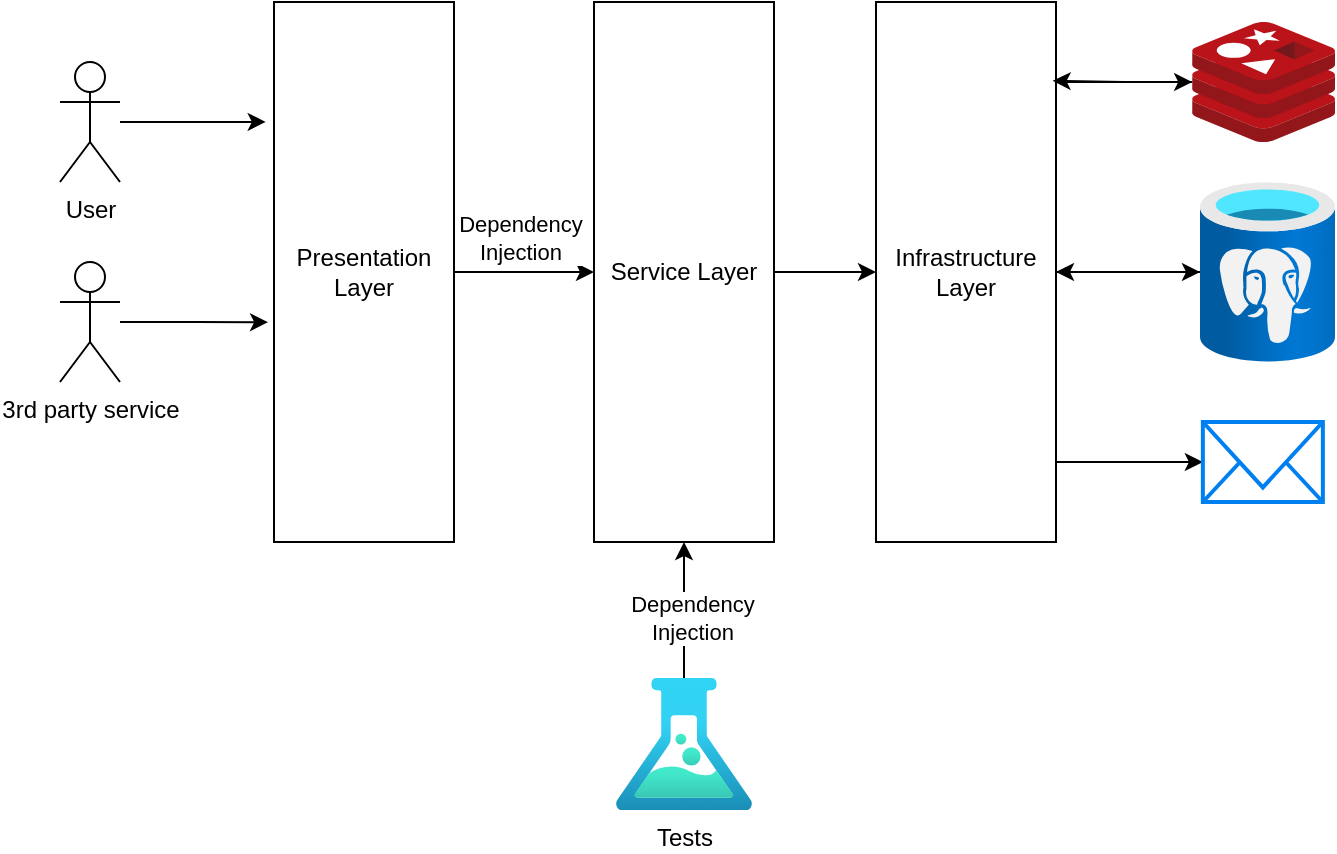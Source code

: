<mxfile version="22.1.3" type="device">
  <diagram name="Page-1" id="Mny_Opjzbi58poqNR5SG">
    <mxGraphModel dx="1195" dy="683" grid="0" gridSize="10" guides="1" tooltips="1" connect="1" arrows="1" fold="1" page="1" pageScale="1" pageWidth="850" pageHeight="1100" math="0" shadow="0">
      <root>
        <mxCell id="0" />
        <mxCell id="1" parent="0" />
        <mxCell id="5iEmQtaScxaIL915Qbdv-1" value="" style="image;sketch=0;aspect=fixed;html=1;points=[];align=center;fontSize=12;image=img/lib/mscae/Cache_Redis_Product.svg;" vertex="1" parent="1">
          <mxGeometry x="706.07" y="230" width="71.43" height="60" as="geometry" />
        </mxCell>
        <mxCell id="5iEmQtaScxaIL915Qbdv-19" style="edgeStyle=orthogonalEdgeStyle;rounded=0;orthogonalLoop=1;jettySize=auto;html=1;" edge="1" parent="1" source="5iEmQtaScxaIL915Qbdv-2" target="5iEmQtaScxaIL915Qbdv-15">
          <mxGeometry relative="1" as="geometry" />
        </mxCell>
        <mxCell id="5iEmQtaScxaIL915Qbdv-2" value="" style="image;aspect=fixed;html=1;points=[];align=center;fontSize=12;image=img/lib/azure2/databases/Azure_Database_PostgreSQL_Server.svg;" vertex="1" parent="1">
          <mxGeometry x="710" y="310" width="67.5" height="90" as="geometry" />
        </mxCell>
        <mxCell id="5iEmQtaScxaIL915Qbdv-6" value="3rd party service" style="shape=umlActor;verticalLabelPosition=bottom;verticalAlign=top;html=1;outlineConnect=0;" vertex="1" parent="1">
          <mxGeometry x="140" y="350" width="30" height="60" as="geometry" />
        </mxCell>
        <mxCell id="5iEmQtaScxaIL915Qbdv-20" style="edgeStyle=orthogonalEdgeStyle;rounded=0;orthogonalLoop=1;jettySize=auto;html=1;" edge="1" parent="1" source="5iEmQtaScxaIL915Qbdv-12" target="5iEmQtaScxaIL915Qbdv-14">
          <mxGeometry relative="1" as="geometry" />
        </mxCell>
        <mxCell id="5iEmQtaScxaIL915Qbdv-33" value="&lt;div&gt;Dependency&lt;/div&gt;&lt;div&gt;Injection&lt;br&gt;&lt;/div&gt;" style="edgeLabel;html=1;align=center;verticalAlign=middle;resizable=0;points=[];" vertex="1" connectable="0" parent="5iEmQtaScxaIL915Qbdv-20">
          <mxGeometry x="-0.121" y="1" relative="1" as="geometry">
            <mxPoint x="2" y="-16" as="offset" />
          </mxGeometry>
        </mxCell>
        <mxCell id="5iEmQtaScxaIL915Qbdv-12" value="&lt;div&gt;Presentation&lt;/div&gt;&lt;div&gt;Layer&lt;br&gt;&lt;/div&gt;" style="rounded=0;whiteSpace=wrap;html=1;" vertex="1" parent="1">
          <mxGeometry x="247" y="220" width="90" height="270" as="geometry" />
        </mxCell>
        <mxCell id="5iEmQtaScxaIL915Qbdv-21" style="edgeStyle=orthogonalEdgeStyle;rounded=0;orthogonalLoop=1;jettySize=auto;html=1;entryX=0;entryY=0.5;entryDx=0;entryDy=0;" edge="1" parent="1" source="5iEmQtaScxaIL915Qbdv-14" target="5iEmQtaScxaIL915Qbdv-15">
          <mxGeometry relative="1" as="geometry" />
        </mxCell>
        <mxCell id="5iEmQtaScxaIL915Qbdv-14" value="Service Layer" style="rounded=0;whiteSpace=wrap;html=1;" vertex="1" parent="1">
          <mxGeometry x="407" y="220" width="90" height="270" as="geometry" />
        </mxCell>
        <mxCell id="5iEmQtaScxaIL915Qbdv-18" style="edgeStyle=orthogonalEdgeStyle;rounded=0;orthogonalLoop=1;jettySize=auto;html=1;" edge="1" parent="1" source="5iEmQtaScxaIL915Qbdv-15" target="5iEmQtaScxaIL915Qbdv-2">
          <mxGeometry relative="1" as="geometry" />
        </mxCell>
        <mxCell id="5iEmQtaScxaIL915Qbdv-28" style="edgeStyle=orthogonalEdgeStyle;rounded=0;orthogonalLoop=1;jettySize=auto;html=1;" edge="1" parent="1" source="5iEmQtaScxaIL915Qbdv-15" target="5iEmQtaScxaIL915Qbdv-1">
          <mxGeometry relative="1" as="geometry">
            <Array as="points">
              <mxPoint x="640" y="260" />
              <mxPoint x="640" y="260" />
            </Array>
          </mxGeometry>
        </mxCell>
        <mxCell id="5iEmQtaScxaIL915Qbdv-32" style="edgeStyle=orthogonalEdgeStyle;rounded=0;orthogonalLoop=1;jettySize=auto;html=1;" edge="1" parent="1" source="5iEmQtaScxaIL915Qbdv-15" target="5iEmQtaScxaIL915Qbdv-30">
          <mxGeometry relative="1" as="geometry">
            <Array as="points">
              <mxPoint x="650" y="450" />
              <mxPoint x="650" y="450" />
            </Array>
          </mxGeometry>
        </mxCell>
        <mxCell id="5iEmQtaScxaIL915Qbdv-15" value="&lt;div&gt;Infrastructure&lt;/div&gt;&lt;div&gt;Layer&lt;br&gt;&lt;/div&gt;" style="rounded=0;whiteSpace=wrap;html=1;" vertex="1" parent="1">
          <mxGeometry x="548" y="220" width="90" height="270" as="geometry" />
        </mxCell>
        <mxCell id="5iEmQtaScxaIL915Qbdv-17" style="edgeStyle=orthogonalEdgeStyle;rounded=0;orthogonalLoop=1;jettySize=auto;html=1;" edge="1" parent="1" source="5iEmQtaScxaIL915Qbdv-16" target="5iEmQtaScxaIL915Qbdv-14">
          <mxGeometry relative="1" as="geometry" />
        </mxCell>
        <mxCell id="5iEmQtaScxaIL915Qbdv-34" value="&lt;div&gt;Dependency&lt;/div&gt;Injection" style="edgeLabel;html=1;align=center;verticalAlign=middle;resizable=0;points=[];" vertex="1" connectable="0" parent="5iEmQtaScxaIL915Qbdv-17">
          <mxGeometry x="-0.105" y="-4" relative="1" as="geometry">
            <mxPoint as="offset" />
          </mxGeometry>
        </mxCell>
        <mxCell id="5iEmQtaScxaIL915Qbdv-16" value="Tests" style="image;aspect=fixed;html=1;points=[];align=center;fontSize=12;image=img/lib/azure2/general/Load_Test.svg;" vertex="1" parent="1">
          <mxGeometry x="418" y="558" width="68" height="66" as="geometry" />
        </mxCell>
        <mxCell id="5iEmQtaScxaIL915Qbdv-22" style="edgeStyle=orthogonalEdgeStyle;rounded=0;orthogonalLoop=1;jettySize=auto;html=1;entryX=-0.033;entryY=0.593;entryDx=0;entryDy=0;entryPerimeter=0;" edge="1" parent="1" source="5iEmQtaScxaIL915Qbdv-6" target="5iEmQtaScxaIL915Qbdv-12">
          <mxGeometry relative="1" as="geometry" />
        </mxCell>
        <mxCell id="5iEmQtaScxaIL915Qbdv-23" value="User" style="shape=umlActor;verticalLabelPosition=bottom;verticalAlign=top;html=1;outlineConnect=0;" vertex="1" parent="1">
          <mxGeometry x="140" y="250" width="30" height="60" as="geometry" />
        </mxCell>
        <mxCell id="5iEmQtaScxaIL915Qbdv-27" style="edgeStyle=orthogonalEdgeStyle;rounded=0;orthogonalLoop=1;jettySize=auto;html=1;entryX=-0.046;entryY=0.222;entryDx=0;entryDy=0;entryPerimeter=0;" edge="1" parent="1" source="5iEmQtaScxaIL915Qbdv-23" target="5iEmQtaScxaIL915Qbdv-12">
          <mxGeometry relative="1" as="geometry">
            <mxPoint x="290" y="280" as="targetPoint" />
          </mxGeometry>
        </mxCell>
        <mxCell id="5iEmQtaScxaIL915Qbdv-29" style="edgeStyle=orthogonalEdgeStyle;rounded=0;orthogonalLoop=1;jettySize=auto;html=1;entryX=0.981;entryY=0.146;entryDx=0;entryDy=0;entryPerimeter=0;" edge="1" parent="1" source="5iEmQtaScxaIL915Qbdv-1" target="5iEmQtaScxaIL915Qbdv-15">
          <mxGeometry relative="1" as="geometry" />
        </mxCell>
        <mxCell id="5iEmQtaScxaIL915Qbdv-30" value="" style="html=1;verticalLabelPosition=bottom;align=center;labelBackgroundColor=#ffffff;verticalAlign=top;strokeWidth=2;strokeColor=#0080F0;shadow=0;dashed=0;shape=mxgraph.ios7.icons.mail;" vertex="1" parent="1">
          <mxGeometry x="711.43" y="430" width="60" height="40" as="geometry" />
        </mxCell>
      </root>
    </mxGraphModel>
  </diagram>
</mxfile>
